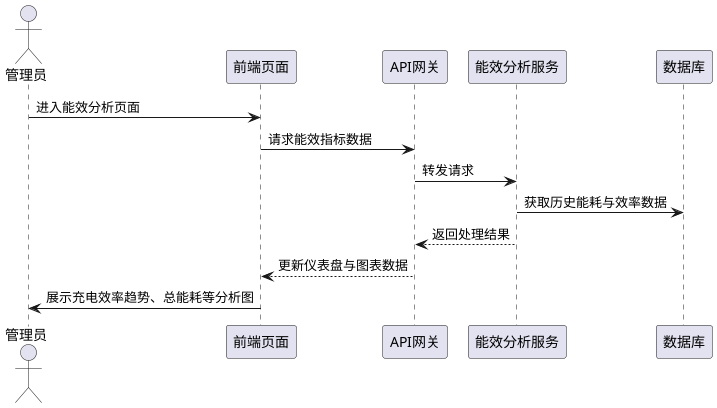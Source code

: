 @startuml
actor 管理员 as 管理员
participant "前端页面" as Frontend
participant "API网关" as APIGateway
participant "能效分析服务" as EnergyService
participant "数据库" as Database

管理员 -> Frontend : 进入能效分析页面
Frontend -> APIGateway : 请求能效指标数据
APIGateway -> EnergyService : 转发请求
EnergyService -> Database : 获取历史能耗与效率数据
EnergyService --> APIGateway : 返回处理结果
APIGateway --> Frontend : 更新仪表盘与图表数据
Frontend -> 管理员 : 展示充电效率趋势、总能耗等分析图
@enduml
